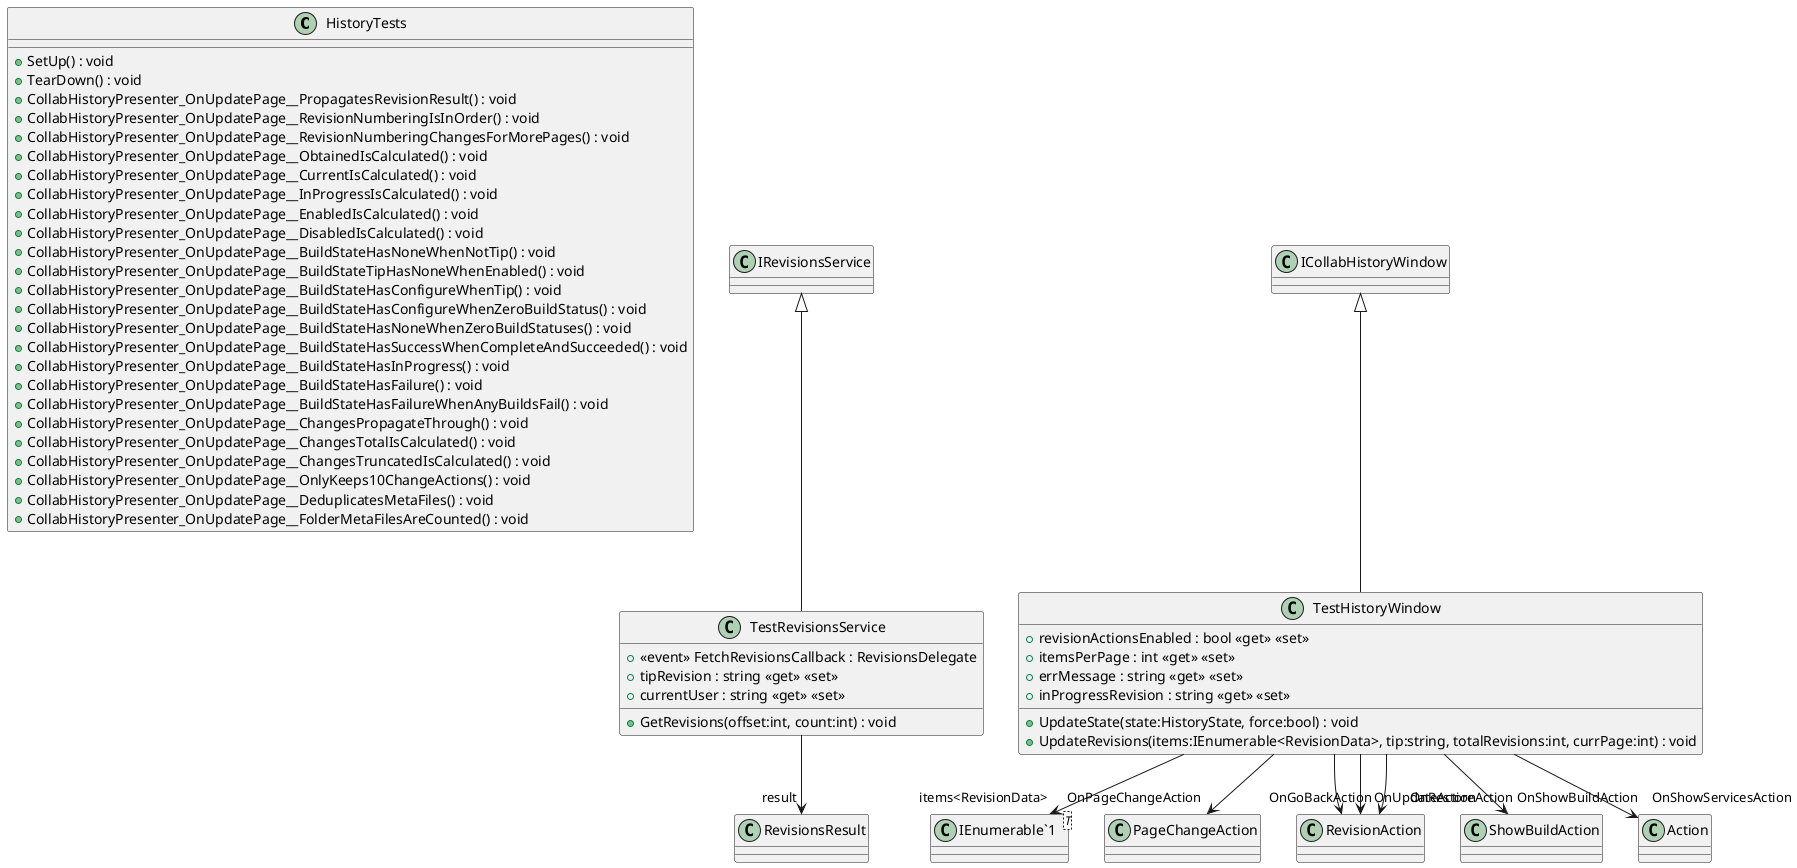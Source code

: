 @startuml
class HistoryTests {
    + SetUp() : void
    + TearDown() : void
    + CollabHistoryPresenter_OnUpdatePage__PropagatesRevisionResult() : void
    + CollabHistoryPresenter_OnUpdatePage__RevisionNumberingIsInOrder() : void
    + CollabHistoryPresenter_OnUpdatePage__RevisionNumberingChangesForMorePages() : void
    + CollabHistoryPresenter_OnUpdatePage__ObtainedIsCalculated() : void
    + CollabHistoryPresenter_OnUpdatePage__CurrentIsCalculated() : void
    + CollabHistoryPresenter_OnUpdatePage__InProgressIsCalculated() : void
    + CollabHistoryPresenter_OnUpdatePage__EnabledIsCalculated() : void
    + CollabHistoryPresenter_OnUpdatePage__DisabledIsCalculated() : void
    + CollabHistoryPresenter_OnUpdatePage__BuildStateHasNoneWhenNotTip() : void
    + CollabHistoryPresenter_OnUpdatePage__BuildStateTipHasNoneWhenEnabled() : void
    + CollabHistoryPresenter_OnUpdatePage__BuildStateHasConfigureWhenTip() : void
    + CollabHistoryPresenter_OnUpdatePage__BuildStateHasConfigureWhenZeroBuildStatus() : void
    + CollabHistoryPresenter_OnUpdatePage__BuildStateHasNoneWhenZeroBuildStatuses() : void
    + CollabHistoryPresenter_OnUpdatePage__BuildStateHasSuccessWhenCompleteAndSucceeded() : void
    + CollabHistoryPresenter_OnUpdatePage__BuildStateHasInProgress() : void
    + CollabHistoryPresenter_OnUpdatePage__BuildStateHasFailure() : void
    + CollabHistoryPresenter_OnUpdatePage__BuildStateHasFailureWhenAnyBuildsFail() : void
    + CollabHistoryPresenter_OnUpdatePage__ChangesPropagateThrough() : void
    + CollabHistoryPresenter_OnUpdatePage__ChangesTotalIsCalculated() : void
    + CollabHistoryPresenter_OnUpdatePage__ChangesTruncatedIsCalculated() : void
    + CollabHistoryPresenter_OnUpdatePage__OnlyKeeps10ChangeActions() : void
    + CollabHistoryPresenter_OnUpdatePage__DeduplicatesMetaFiles() : void
    + CollabHistoryPresenter_OnUpdatePage__FolderMetaFilesAreCounted() : void
}
class TestRevisionsService {
    +  <<event>> FetchRevisionsCallback : RevisionsDelegate 
    + tipRevision : string <<get>> <<set>>
    + currentUser : string <<get>> <<set>>
    + GetRevisions(offset:int, count:int) : void
}
class TestHistoryWindow {
    + revisionActionsEnabled : bool <<get>> <<set>>
    + itemsPerPage : int <<get>> <<set>>
    + errMessage : string <<get>> <<set>>
    + inProgressRevision : string <<get>> <<set>>
    + UpdateState(state:HistoryState, force:bool) : void
    + UpdateRevisions(items:IEnumerable<RevisionData>, tip:string, totalRevisions:int, currPage:int) : void
}
class "IEnumerable`1"<T> {
}
IRevisionsService <|-- TestRevisionsService
TestRevisionsService --> "result" RevisionsResult
ICollabHistoryWindow <|-- TestHistoryWindow
TestHistoryWindow --> "items<RevisionData>" "IEnumerable`1"
TestHistoryWindow --> "OnPageChangeAction" PageChangeAction
TestHistoryWindow --> "OnGoBackAction" RevisionAction
TestHistoryWindow --> "OnUpdateAction" RevisionAction
TestHistoryWindow --> "OnRestoreAction" RevisionAction
TestHistoryWindow --> "OnShowBuildAction" ShowBuildAction
TestHistoryWindow --> "OnShowServicesAction" Action
@enduml
